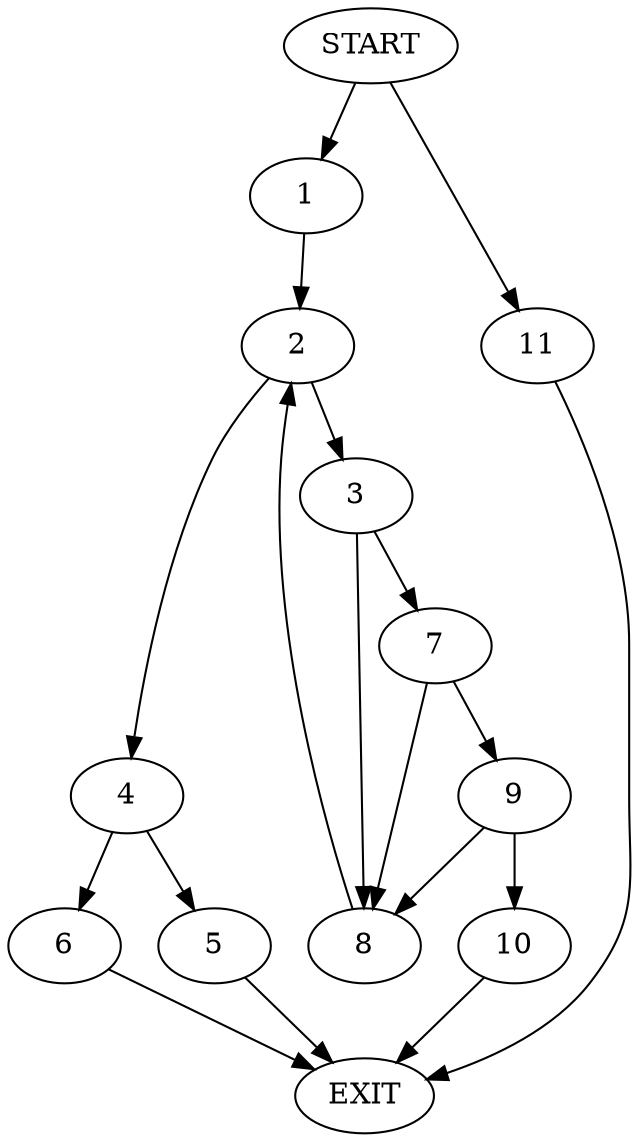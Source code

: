 digraph {
0 [label="START"]
12 [label="EXIT"]
0 -> 1
1 -> 2
2 -> 3
2 -> 4
4 -> 5
4 -> 6
3 -> 7
3 -> 8
7 -> 8
7 -> 9
8 -> 2
9 -> 8
9 -> 10
10 -> 12
5 -> 12
6 -> 12
0 -> 11
11 -> 12
}

